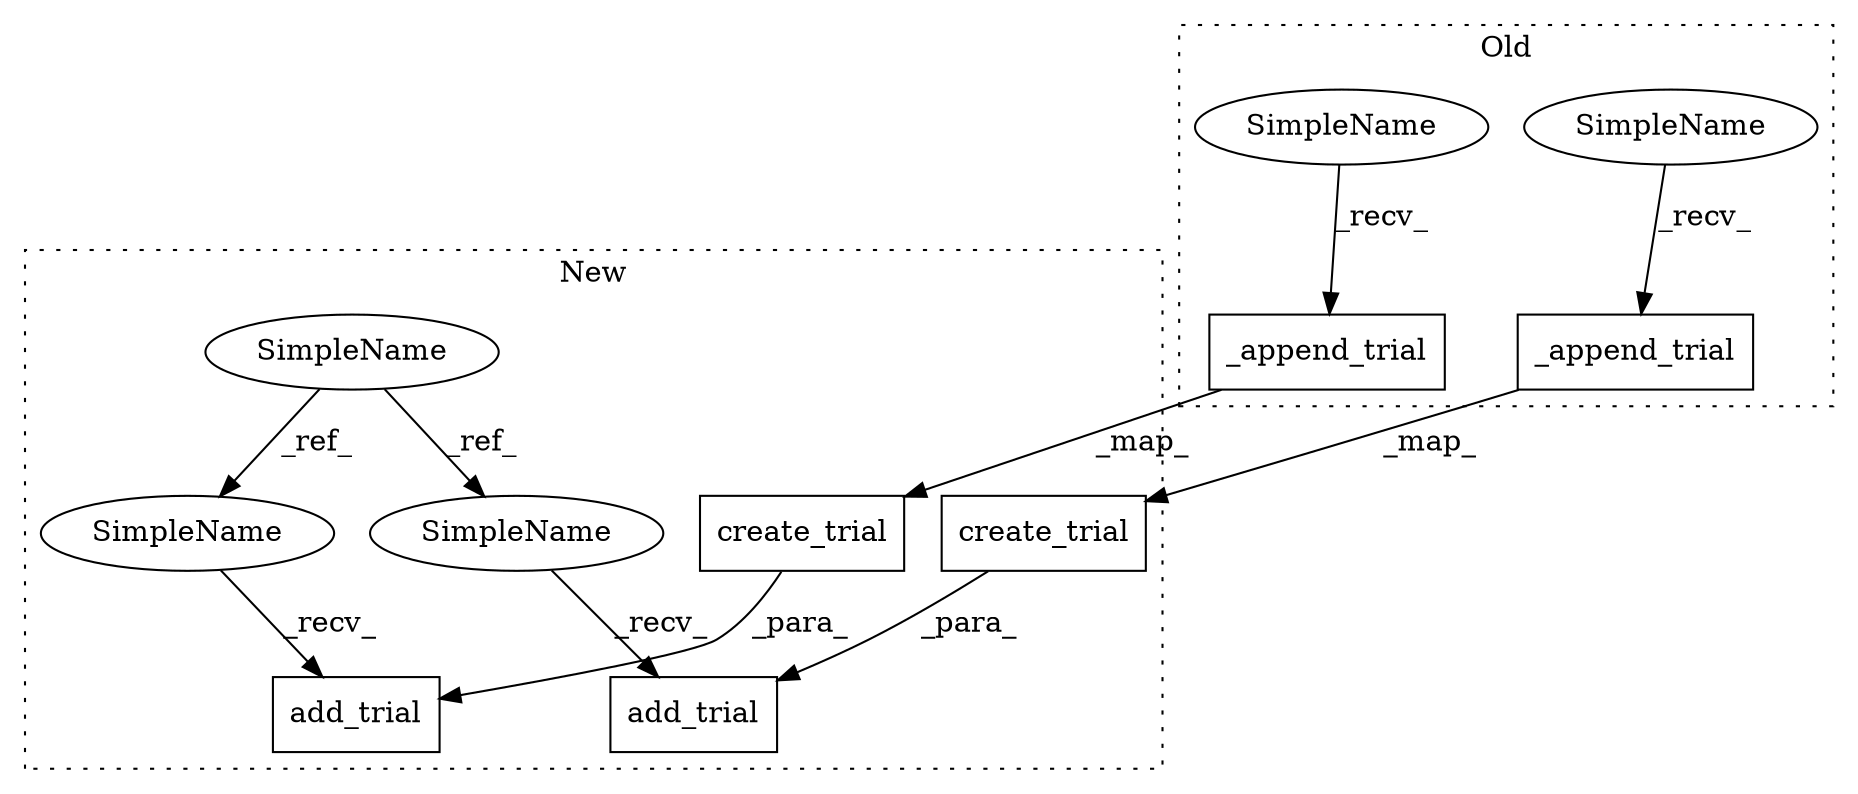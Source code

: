 digraph G {
subgraph cluster0 {
1 [label="_append_trial" a="32" s="861,1099" l="14,1" shape="box"];
5 [label="_append_trial" a="32" s="451,848" l="14,1" shape="box"];
10 [label="SimpleName" a="42" s="445" l="5" shape="ellipse"];
11 [label="SimpleName" a="42" s="855" l="5" shape="ellipse"];
label = "Old";
style="dotted";
}
subgraph cluster1 {
2 [label="create_trial" a="32" s="911,1144" l="13,1" shape="box"];
3 [label="add_trial" a="32" s="901,1145" l="10,1" shape="box"];
4 [label="SimpleName" a="42" s="406" l="5" shape="ellipse"];
6 [label="create_trial" a="32" s="495,887" l="13,1" shape="box"];
7 [label="add_trial" a="32" s="485,888" l="10,1" shape="box"];
8 [label="SimpleName" a="42" s="479" l="5" shape="ellipse"];
9 [label="SimpleName" a="42" s="895" l="5" shape="ellipse"];
label = "New";
style="dotted";
}
1 -> 2 [label="_map_"];
2 -> 3 [label="_para_"];
4 -> 8 [label="_ref_"];
4 -> 9 [label="_ref_"];
5 -> 6 [label="_map_"];
6 -> 7 [label="_para_"];
8 -> 7 [label="_recv_"];
9 -> 3 [label="_recv_"];
10 -> 5 [label="_recv_"];
11 -> 1 [label="_recv_"];
}